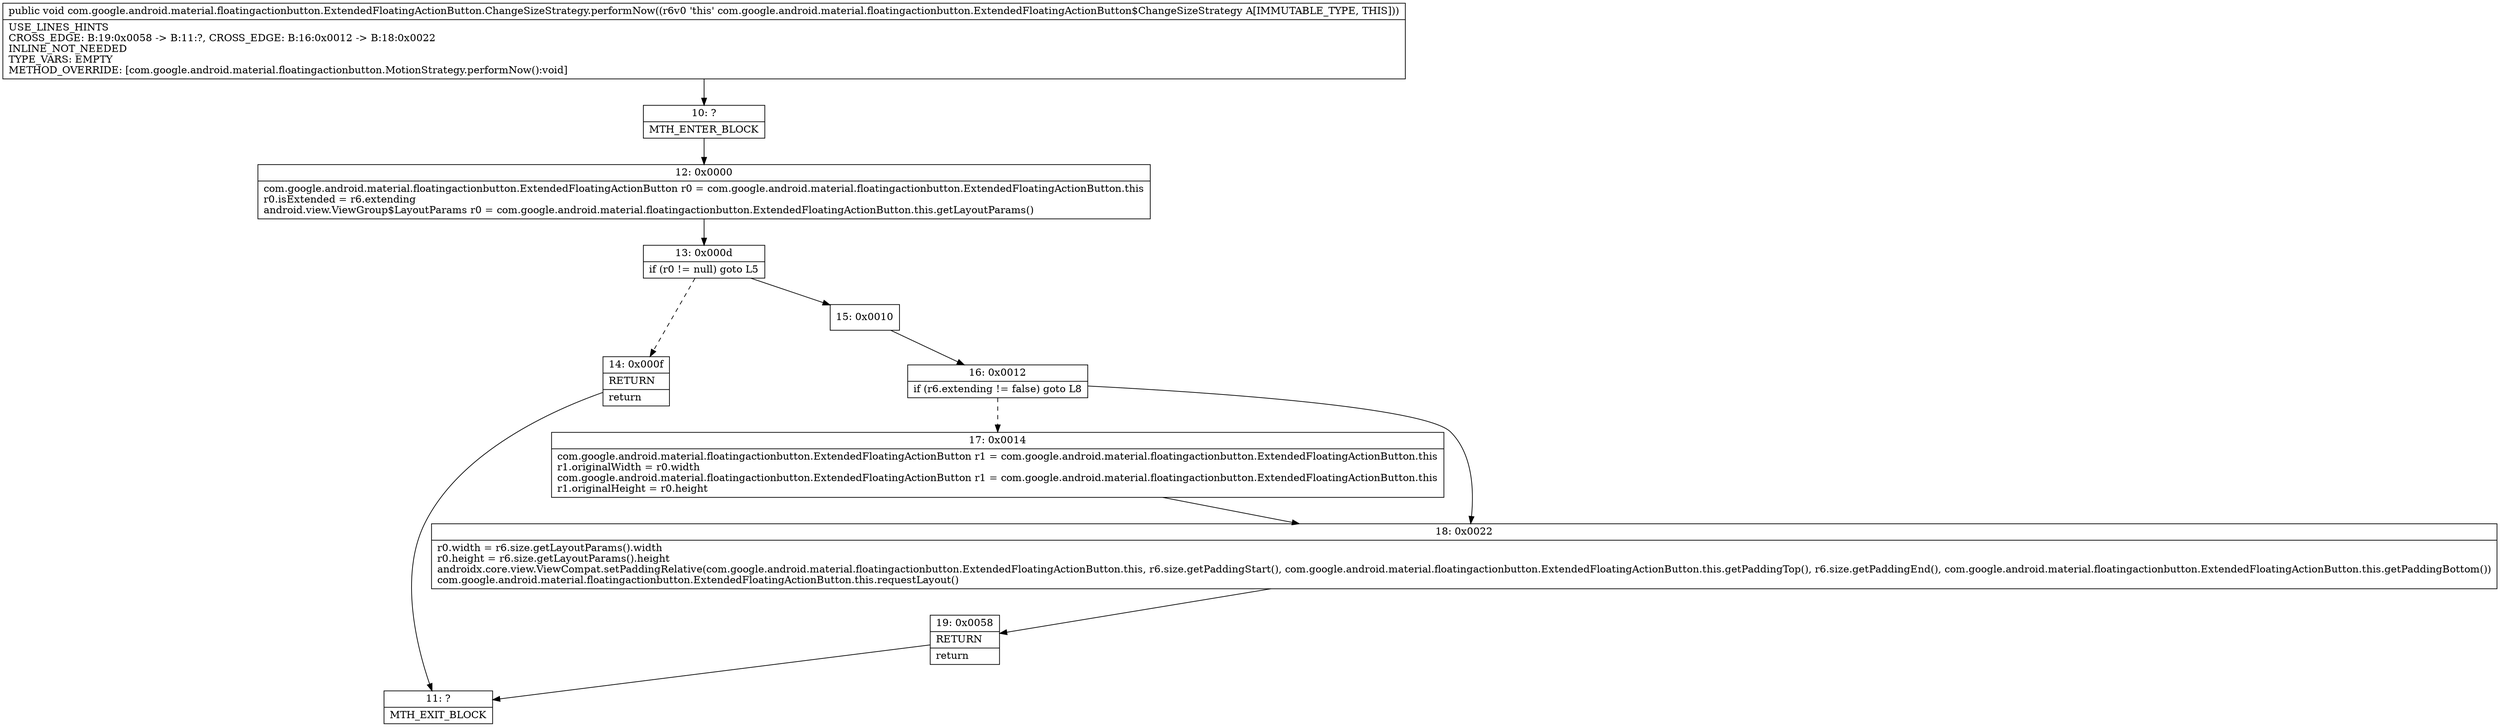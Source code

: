 digraph "CFG forcom.google.android.material.floatingactionbutton.ExtendedFloatingActionButton.ChangeSizeStrategy.performNow()V" {
Node_10 [shape=record,label="{10\:\ ?|MTH_ENTER_BLOCK\l}"];
Node_12 [shape=record,label="{12\:\ 0x0000|com.google.android.material.floatingactionbutton.ExtendedFloatingActionButton r0 = com.google.android.material.floatingactionbutton.ExtendedFloatingActionButton.this\lr0.isExtended = r6.extending\landroid.view.ViewGroup$LayoutParams r0 = com.google.android.material.floatingactionbutton.ExtendedFloatingActionButton.this.getLayoutParams()\l}"];
Node_13 [shape=record,label="{13\:\ 0x000d|if (r0 != null) goto L5\l}"];
Node_14 [shape=record,label="{14\:\ 0x000f|RETURN\l|return\l}"];
Node_11 [shape=record,label="{11\:\ ?|MTH_EXIT_BLOCK\l}"];
Node_15 [shape=record,label="{15\:\ 0x0010}"];
Node_16 [shape=record,label="{16\:\ 0x0012|if (r6.extending != false) goto L8\l}"];
Node_17 [shape=record,label="{17\:\ 0x0014|com.google.android.material.floatingactionbutton.ExtendedFloatingActionButton r1 = com.google.android.material.floatingactionbutton.ExtendedFloatingActionButton.this\lr1.originalWidth = r0.width\lcom.google.android.material.floatingactionbutton.ExtendedFloatingActionButton r1 = com.google.android.material.floatingactionbutton.ExtendedFloatingActionButton.this\lr1.originalHeight = r0.height\l}"];
Node_18 [shape=record,label="{18\:\ 0x0022|r0.width = r6.size.getLayoutParams().width\lr0.height = r6.size.getLayoutParams().height\landroidx.core.view.ViewCompat.setPaddingRelative(com.google.android.material.floatingactionbutton.ExtendedFloatingActionButton.this, r6.size.getPaddingStart(), com.google.android.material.floatingactionbutton.ExtendedFloatingActionButton.this.getPaddingTop(), r6.size.getPaddingEnd(), com.google.android.material.floatingactionbutton.ExtendedFloatingActionButton.this.getPaddingBottom())\lcom.google.android.material.floatingactionbutton.ExtendedFloatingActionButton.this.requestLayout()\l}"];
Node_19 [shape=record,label="{19\:\ 0x0058|RETURN\l|return\l}"];
MethodNode[shape=record,label="{public void com.google.android.material.floatingactionbutton.ExtendedFloatingActionButton.ChangeSizeStrategy.performNow((r6v0 'this' com.google.android.material.floatingactionbutton.ExtendedFloatingActionButton$ChangeSizeStrategy A[IMMUTABLE_TYPE, THIS]))  | USE_LINES_HINTS\lCROSS_EDGE: B:19:0x0058 \-\> B:11:?, CROSS_EDGE: B:16:0x0012 \-\> B:18:0x0022\lINLINE_NOT_NEEDED\lTYPE_VARS: EMPTY\lMETHOD_OVERRIDE: [com.google.android.material.floatingactionbutton.MotionStrategy.performNow():void]\l}"];
MethodNode -> Node_10;Node_10 -> Node_12;
Node_12 -> Node_13;
Node_13 -> Node_14[style=dashed];
Node_13 -> Node_15;
Node_14 -> Node_11;
Node_15 -> Node_16;
Node_16 -> Node_17[style=dashed];
Node_16 -> Node_18;
Node_17 -> Node_18;
Node_18 -> Node_19;
Node_19 -> Node_11;
}

